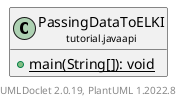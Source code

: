 @startuml
    remove .*\.(Instance|Par|Parameterizer|Factory)$
    set namespaceSeparator none
    hide empty fields
    hide empty methods

    class "<size:14>PassingDataToELKI\n<size:10>tutorial.javaapi" as tutorial.javaapi.PassingDataToELKI [[PassingDataToELKI.html]] {
        {static} +main(String[]): void
    }

    center footer UMLDoclet 2.0.19, PlantUML 1.2022.8
@enduml
